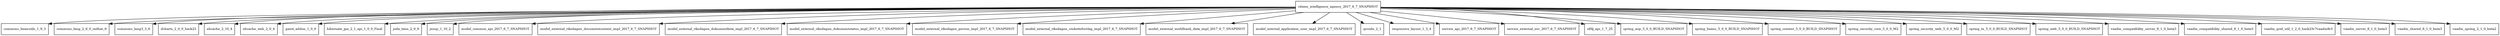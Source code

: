 digraph citizen_intelligence_agency_2017_6_7_SNAPSHOT_dependencies {
  node [shape = box, fontsize=10.0];
  citizen_intelligence_agency_2017_6_7_SNAPSHOT -> commons_beanutils_1_9_3;
  citizen_intelligence_agency_2017_6_7_SNAPSHOT -> commons_lang_2_6_0_redhat_6;
  citizen_intelligence_agency_2017_6_7_SNAPSHOT -> commons_lang3_3_6;
  citizen_intelligence_agency_2017_6_7_SNAPSHOT -> dcharts_2_0_0_hack23;
  citizen_intelligence_agency_2017_6_7_SNAPSHOT -> ehcache_2_10_4;
  citizen_intelligence_agency_2017_6_7_SNAPSHOT -> ehcache_web_2_0_4;
  citizen_intelligence_agency_2017_6_7_SNAPSHOT -> gantt_addon_1_0_0;
  citizen_intelligence_agency_2017_6_7_SNAPSHOT -> hibernate_jpa_2_1_api_1_0_0_Final;
  citizen_intelligence_agency_2017_6_7_SNAPSHOT -> joda_time_2_9_9;
  citizen_intelligence_agency_2017_6_7_SNAPSHOT -> jsoup_1_10_2;
  citizen_intelligence_agency_2017_6_7_SNAPSHOT -> model_common_api_2017_6_7_SNAPSHOT;
  citizen_intelligence_agency_2017_6_7_SNAPSHOT -> model_external_riksdagen_documentcontent_impl_2017_6_7_SNAPSHOT;
  citizen_intelligence_agency_2017_6_7_SNAPSHOT -> model_external_riksdagen_dokumentlista_impl_2017_6_7_SNAPSHOT;
  citizen_intelligence_agency_2017_6_7_SNAPSHOT -> model_external_riksdagen_dokumentstatus_impl_2017_6_7_SNAPSHOT;
  citizen_intelligence_agency_2017_6_7_SNAPSHOT -> model_external_riksdagen_person_impl_2017_6_7_SNAPSHOT;
  citizen_intelligence_agency_2017_6_7_SNAPSHOT -> model_external_riksdagen_utskottsforslag_impl_2017_6_7_SNAPSHOT;
  citizen_intelligence_agency_2017_6_7_SNAPSHOT -> model_external_worldbank_data_impl_2017_6_7_SNAPSHOT;
  citizen_intelligence_agency_2017_6_7_SNAPSHOT -> model_internal_application_user_impl_2017_6_7_SNAPSHOT;
  citizen_intelligence_agency_2017_6_7_SNAPSHOT -> qrcode_2_1;
  citizen_intelligence_agency_2017_6_7_SNAPSHOT -> responsive_layout_1_3_4;
  citizen_intelligence_agency_2017_6_7_SNAPSHOT -> service_api_2017_6_7_SNAPSHOT;
  citizen_intelligence_agency_2017_6_7_SNAPSHOT -> service_external_esv_2017_6_7_SNAPSHOT;
  citizen_intelligence_agency_2017_6_7_SNAPSHOT -> slf4j_api_1_7_25;
  citizen_intelligence_agency_2017_6_7_SNAPSHOT -> spring_aop_5_0_0_BUILD_SNAPSHOT;
  citizen_intelligence_agency_2017_6_7_SNAPSHOT -> spring_beans_5_0_0_BUILD_SNAPSHOT;
  citizen_intelligence_agency_2017_6_7_SNAPSHOT -> spring_context_5_0_0_BUILD_SNAPSHOT;
  citizen_intelligence_agency_2017_6_7_SNAPSHOT -> spring_security_core_5_0_0_M2;
  citizen_intelligence_agency_2017_6_7_SNAPSHOT -> spring_security_web_5_0_0_M2;
  citizen_intelligence_agency_2017_6_7_SNAPSHOT -> spring_tx_5_0_0_BUILD_SNAPSHOT;
  citizen_intelligence_agency_2017_6_7_SNAPSHOT -> spring_web_5_0_0_BUILD_SNAPSHOT;
  citizen_intelligence_agency_2017_6_7_SNAPSHOT -> vaadin_compatibility_server_8_1_0_beta3;
  citizen_intelligence_agency_2017_6_7_SNAPSHOT -> vaadin_compatibility_shared_8_1_0_beta3;
  citizen_intelligence_agency_2017_6_7_SNAPSHOT -> vaadin_grid_util_1_2_0_hack23v7vaadin8r3;
  citizen_intelligence_agency_2017_6_7_SNAPSHOT -> vaadin_server_8_1_0_beta3;
  citizen_intelligence_agency_2017_6_7_SNAPSHOT -> vaadin_shared_8_1_0_beta3;
  citizen_intelligence_agency_2017_6_7_SNAPSHOT -> vaadin_spring_2_1_0_beta2;
}
